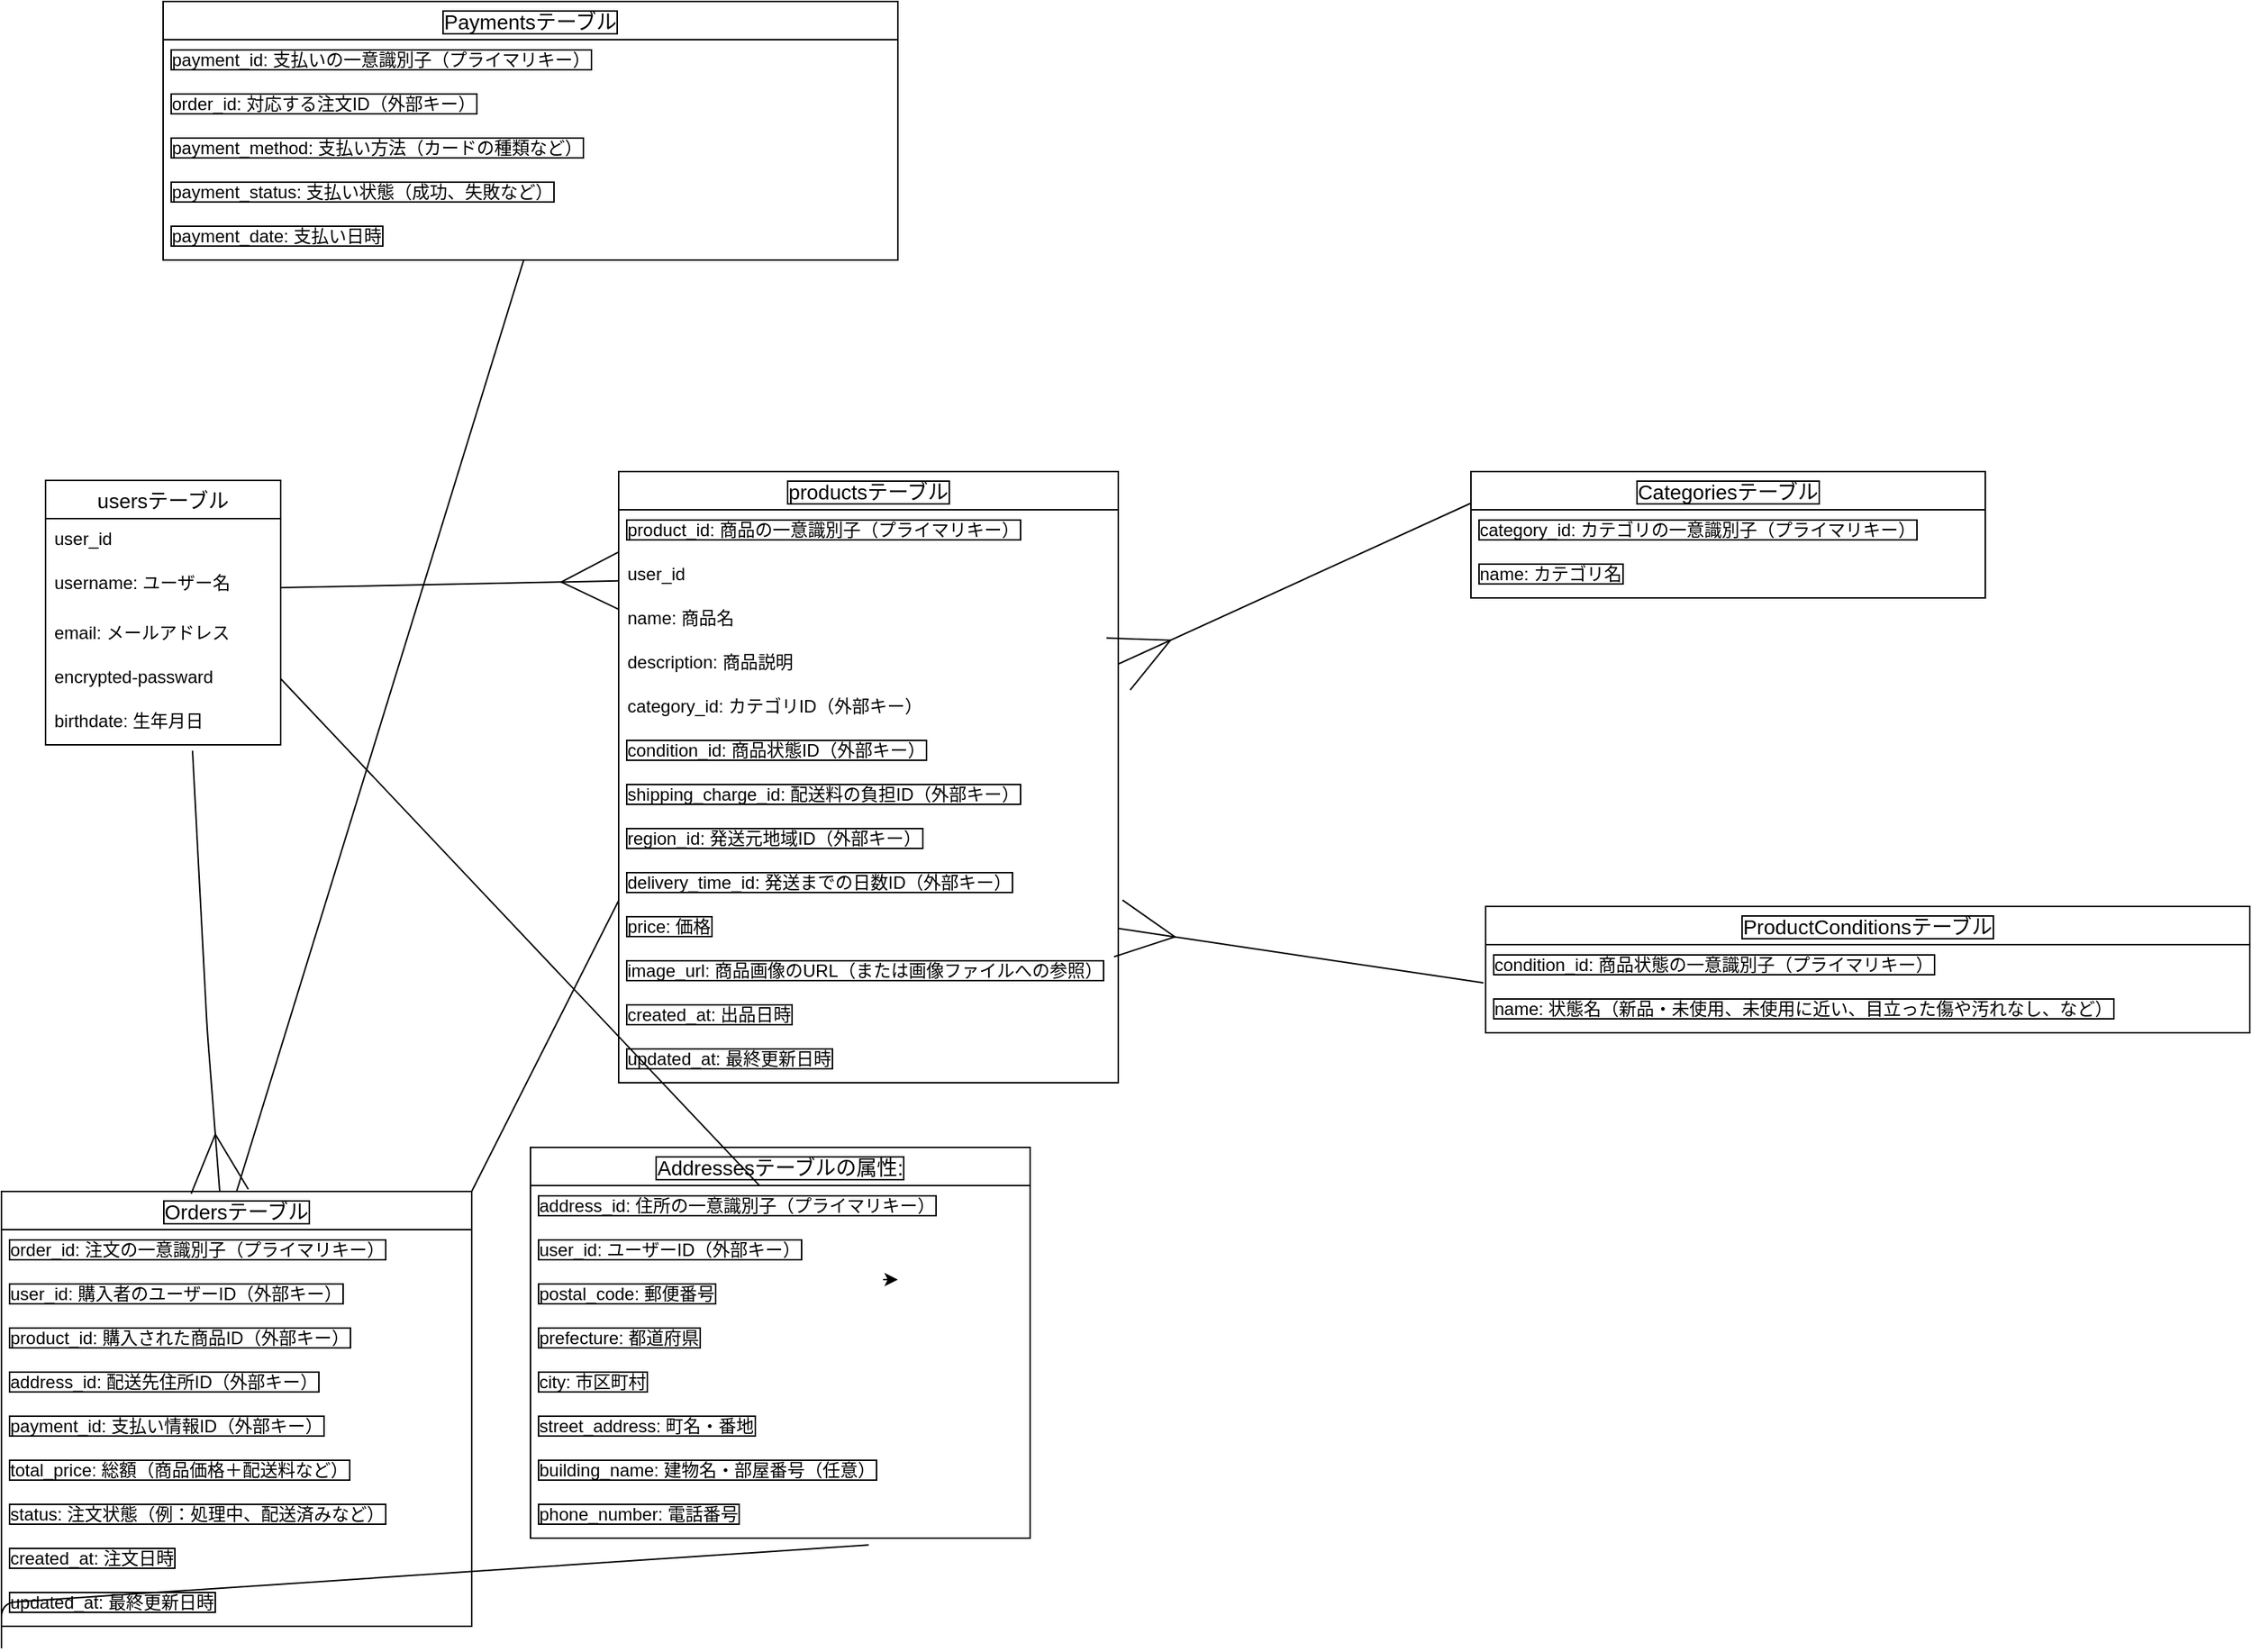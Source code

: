 <mxfile>
    <diagram id="hUaH-o56riBz07JDYcoc" name="ページ1">
        <mxGraphModel dx="152" dy="1603" grid="1" gridSize="10" guides="1" tooltips="1" connect="1" arrows="1" fold="1" page="1" pageScale="1" pageWidth="827" pageHeight="1169" math="0" shadow="0">
            <root>
                <mxCell id="0"/>
                <mxCell id="1" parent="0"/>
                <mxCell id="2" value="productsテーブル" style="swimlane;fontStyle=0;childLayout=stackLayout;horizontal=1;startSize=26;horizontalStack=0;resizeParent=1;resizeParentMax=0;resizeLast=0;collapsible=1;marginBottom=0;align=center;fontSize=14;labelBorderColor=default;" vertex="1" parent="1">
                    <mxGeometry x="450" y="80" width="340" height="416" as="geometry"/>
                </mxCell>
                <mxCell id="37" value="product_id: 商品の一意識別子（プライマリキー）" style="text;strokeColor=none;fillColor=none;spacingLeft=4;spacingRight=4;overflow=hidden;rotatable=0;points=[[0,0.5],[1,0.5]];portConstraint=eastwest;fontSize=12;labelBorderColor=default;" vertex="1" parent="2">
                    <mxGeometry y="26" width="340" height="30" as="geometry"/>
                </mxCell>
                <mxCell id="14" value="user_id&#10;&#10;" style="text;strokeColor=none;fillColor=none;spacingLeft=4;spacingRight=4;overflow=hidden;rotatable=0;points=[[0,0.5],[1,0.5]];portConstraint=eastwest;fontSize=12;" vertex="1" parent="2">
                    <mxGeometry y="56" width="340" height="30" as="geometry"/>
                </mxCell>
                <mxCell id="12" value="name: 商品名" style="text;strokeColor=none;fillColor=none;spacingLeft=4;spacingRight=4;overflow=hidden;rotatable=0;points=[[0,0.5],[1,0.5]];portConstraint=eastwest;fontSize=12;" vertex="1" parent="2">
                    <mxGeometry y="86" width="340" height="30" as="geometry"/>
                </mxCell>
                <mxCell id="6" value="description: 商品説明" style="text;strokeColor=none;fillColor=none;spacingLeft=4;spacingRight=4;overflow=hidden;rotatable=0;points=[[0,0.5],[1,0.5]];portConstraint=eastwest;fontSize=12;" vertex="1" parent="2">
                    <mxGeometry y="116" width="340" height="30" as="geometry"/>
                </mxCell>
                <mxCell id="5" value="category_id: カテゴリID（外部キー）" style="text;strokeColor=none;fillColor=none;spacingLeft=4;spacingRight=4;overflow=hidden;rotatable=0;points=[[0,0.5],[1,0.5]];portConstraint=eastwest;fontSize=12;" vertex="1" parent="2">
                    <mxGeometry y="146" width="340" height="30" as="geometry"/>
                </mxCell>
                <mxCell id="26" value="condition_id: 商品状態ID（外部キー）" style="text;strokeColor=none;fillColor=none;spacingLeft=4;spacingRight=4;overflow=hidden;rotatable=0;points=[[0,0.5],[1,0.5]];portConstraint=eastwest;fontSize=12;labelBorderColor=default;" vertex="1" parent="2">
                    <mxGeometry y="176" width="340" height="30" as="geometry"/>
                </mxCell>
                <mxCell id="27" value="shipping_charge_id: 配送料の負担ID（外部キー）" style="text;strokeColor=none;fillColor=none;spacingLeft=4;spacingRight=4;overflow=hidden;rotatable=0;points=[[0,0.5],[1,0.5]];portConstraint=eastwest;fontSize=12;labelBorderColor=default;" vertex="1" parent="2">
                    <mxGeometry y="206" width="340" height="30" as="geometry"/>
                </mxCell>
                <mxCell id="28" value="region_id: 発送元地域ID（外部キー）&#10;" style="text;strokeColor=none;fillColor=none;spacingLeft=4;spacingRight=4;overflow=hidden;rotatable=0;points=[[0,0.5],[1,0.5]];portConstraint=eastwest;fontSize=12;labelBorderColor=default;" vertex="1" parent="2">
                    <mxGeometry y="236" width="340" height="30" as="geometry"/>
                </mxCell>
                <mxCell id="29" value="delivery_time_id: 発送までの日数ID（外部キー）" style="text;strokeColor=none;fillColor=none;spacingLeft=4;spacingRight=4;overflow=hidden;rotatable=0;points=[[0,0.5],[1,0.5]];portConstraint=eastwest;fontSize=12;labelBorderColor=default;" vertex="1" parent="2">
                    <mxGeometry y="266" width="340" height="30" as="geometry"/>
                </mxCell>
                <mxCell id="33" value="price: 価格" style="text;strokeColor=none;fillColor=none;spacingLeft=4;spacingRight=4;overflow=hidden;rotatable=0;points=[[0,0.5],[1,0.5]];portConstraint=eastwest;fontSize=12;labelBorderColor=default;" vertex="1" parent="2">
                    <mxGeometry y="296" width="340" height="30" as="geometry"/>
                </mxCell>
                <mxCell id="34" value="image_url: 商品画像のURL（または画像ファイルへの参照）" style="text;strokeColor=none;fillColor=none;spacingLeft=4;spacingRight=4;overflow=hidden;rotatable=0;points=[[0,0.5],[1,0.5]];portConstraint=eastwest;fontSize=12;labelBorderColor=default;" vertex="1" parent="2">
                    <mxGeometry y="326" width="340" height="30" as="geometry"/>
                </mxCell>
                <mxCell id="35" value="created_at: 出品日時" style="text;strokeColor=none;fillColor=none;spacingLeft=4;spacingRight=4;overflow=hidden;rotatable=0;points=[[0,0.5],[1,0.5]];portConstraint=eastwest;fontSize=12;labelBorderColor=default;" vertex="1" parent="2">
                    <mxGeometry y="356" width="340" height="30" as="geometry"/>
                </mxCell>
                <mxCell id="36" value="updated_at: 最終更新日時&#10;" style="text;strokeColor=none;fillColor=none;spacingLeft=4;spacingRight=4;overflow=hidden;rotatable=0;points=[[0,0.5],[1,0.5]];portConstraint=eastwest;fontSize=12;labelBorderColor=default;" vertex="1" parent="2">
                    <mxGeometry y="386" width="340" height="30" as="geometry"/>
                </mxCell>
                <mxCell id="7" value="usersテーブル" style="swimlane;fontStyle=0;childLayout=stackLayout;horizontal=1;startSize=26;horizontalStack=0;resizeParent=1;resizeParentMax=0;resizeLast=0;collapsible=1;marginBottom=0;align=center;fontSize=14;" vertex="1" parent="1">
                    <mxGeometry x="60" y="86" width="160" height="180" as="geometry"/>
                </mxCell>
                <mxCell id="16" value="user_id" style="text;strokeColor=none;fillColor=none;spacingLeft=4;spacingRight=4;overflow=hidden;rotatable=0;points=[[0,0.5],[1,0.5]];portConstraint=eastwest;fontSize=12;" vertex="1" parent="7">
                    <mxGeometry y="26" width="160" height="30" as="geometry"/>
                </mxCell>
                <mxCell id="18" value="username: ユーザー名&#10;" style="text;strokeColor=none;fillColor=none;spacingLeft=4;spacingRight=4;overflow=hidden;rotatable=0;points=[[0,0.5],[1,0.5]];portConstraint=eastwest;fontSize=12;" vertex="1" parent="7">
                    <mxGeometry y="56" width="160" height="34" as="geometry"/>
                </mxCell>
                <mxCell id="19" value="email: メールアドレス&#10;" style="text;strokeColor=none;fillColor=none;spacingLeft=4;spacingRight=4;overflow=hidden;rotatable=0;points=[[0,0.5],[1,0.5]];portConstraint=eastwest;fontSize=12;" vertex="1" parent="7">
                    <mxGeometry y="90" width="160" height="30" as="geometry"/>
                </mxCell>
                <mxCell id="10" value="encrypted-passward" style="text;strokeColor=none;fillColor=none;spacingLeft=4;spacingRight=4;overflow=hidden;rotatable=0;points=[[0,0.5],[1,0.5]];portConstraint=eastwest;fontSize=12;" vertex="1" parent="7">
                    <mxGeometry y="120" width="160" height="30" as="geometry"/>
                </mxCell>
                <mxCell id="21" value="birthdate: 生年月日" style="text;strokeColor=none;fillColor=none;spacingLeft=4;spacingRight=4;overflow=hidden;rotatable=0;points=[[0,0.5],[1,0.5]];portConstraint=eastwest;fontSize=12;" vertex="1" parent="7">
                    <mxGeometry y="150" width="160" height="30" as="geometry"/>
                </mxCell>
                <mxCell id="82" style="edgeStyle=none;html=1;exitX=1;exitY=0;exitDx=0;exitDy=0;entryX=0;entryY=0.867;entryDx=0;entryDy=0;entryPerimeter=0;shadow=0;strokeWidth=1;startArrow=none;startFill=0;endArrow=none;endFill=0;startSize=37;endSize=37;" edge="1" parent="1" source="38" target="29">
                    <mxGeometry relative="1" as="geometry"/>
                </mxCell>
                <mxCell id="87" style="edgeStyle=none;html=1;exitX=0.5;exitY=0;exitDx=0;exitDy=0;shadow=0;strokeWidth=1;startArrow=none;startFill=0;endArrow=none;endFill=0;startSize=37;endSize=37;elbow=vertical;" edge="1" parent="1" source="38" target="64">
                    <mxGeometry relative="1" as="geometry"/>
                </mxCell>
                <mxCell id="38" value="Ordersテーブル" style="swimlane;fontStyle=0;childLayout=stackLayout;horizontal=1;startSize=26;horizontalStack=0;resizeParent=1;resizeParentMax=0;resizeLast=0;collapsible=1;marginBottom=0;align=center;fontSize=14;labelBorderColor=default;" vertex="1" parent="1">
                    <mxGeometry x="30" y="570" width="320" height="296" as="geometry"/>
                </mxCell>
                <mxCell id="39" value="order_id: 注文の一意識別子（プライマリキー）" style="text;strokeColor=none;fillColor=none;spacingLeft=4;spacingRight=4;overflow=hidden;rotatable=0;points=[[0,0.5],[1,0.5]];portConstraint=eastwest;fontSize=12;labelBorderColor=default;" vertex="1" parent="38">
                    <mxGeometry y="26" width="320" height="30" as="geometry"/>
                </mxCell>
                <mxCell id="40" value="user_id: 購入者のユーザーID（外部キー）" style="text;strokeColor=none;fillColor=none;spacingLeft=4;spacingRight=4;overflow=hidden;rotatable=0;points=[[0,0.5],[1,0.5]];portConstraint=eastwest;fontSize=12;labelBorderColor=default;" vertex="1" parent="38">
                    <mxGeometry y="56" width="320" height="30" as="geometry"/>
                </mxCell>
                <mxCell id="42" value="product_id: 購入された商品ID（外部キー）" style="text;strokeColor=none;fillColor=none;spacingLeft=4;spacingRight=4;overflow=hidden;rotatable=0;points=[[0,0.5],[1,0.5]];portConstraint=eastwest;fontSize=12;labelBorderColor=default;" vertex="1" parent="38">
                    <mxGeometry y="86" width="320" height="30" as="geometry"/>
                </mxCell>
                <mxCell id="41" value="address_id: 配送先住所ID（外部キー）" style="text;strokeColor=none;fillColor=none;spacingLeft=4;spacingRight=4;overflow=hidden;rotatable=0;points=[[0,0.5],[1,0.5]];portConstraint=eastwest;fontSize=12;labelBorderColor=default;" vertex="1" parent="38">
                    <mxGeometry y="116" width="320" height="30" as="geometry"/>
                </mxCell>
                <mxCell id="43" value="payment_id: 支払い情報ID（外部キー）" style="text;strokeColor=none;fillColor=none;spacingLeft=4;spacingRight=4;overflow=hidden;rotatable=0;points=[[0,0.5],[1,0.5]];portConstraint=eastwest;fontSize=12;labelBorderColor=default;" vertex="1" parent="38">
                    <mxGeometry y="146" width="320" height="30" as="geometry"/>
                </mxCell>
                <mxCell id="44" value="total_price: 総額（商品価格＋配送料など）" style="text;strokeColor=none;fillColor=none;spacingLeft=4;spacingRight=4;overflow=hidden;rotatable=0;points=[[0,0.5],[1,0.5]];portConstraint=eastwest;fontSize=12;labelBorderColor=default;" vertex="1" parent="38">
                    <mxGeometry y="176" width="320" height="30" as="geometry"/>
                </mxCell>
                <mxCell id="45" value="status: 注文状態（例：処理中、配送済みなど）&#10;" style="text;strokeColor=none;fillColor=none;spacingLeft=4;spacingRight=4;overflow=hidden;rotatable=0;points=[[0,0.5],[1,0.5]];portConstraint=eastwest;fontSize=12;labelBorderColor=default;" vertex="1" parent="38">
                    <mxGeometry y="206" width="320" height="30" as="geometry"/>
                </mxCell>
                <mxCell id="46" value="created_at: 注文日時&#10;" style="text;strokeColor=none;fillColor=none;spacingLeft=4;spacingRight=4;overflow=hidden;rotatable=0;points=[[0,0.5],[1,0.5]];portConstraint=eastwest;fontSize=12;labelBorderColor=default;" vertex="1" parent="38">
                    <mxGeometry y="236" width="320" height="30" as="geometry"/>
                </mxCell>
                <mxCell id="47" value="updated_at: 最終更新日時&#10;" style="text;strokeColor=none;fillColor=none;spacingLeft=4;spacingRight=4;overflow=hidden;rotatable=0;points=[[0,0.5],[1,0.5]];portConstraint=eastwest;fontSize=12;labelBorderColor=default;" vertex="1" parent="38">
                    <mxGeometry y="266" width="320" height="30" as="geometry"/>
                </mxCell>
                <mxCell id="53" style="edgeStyle=none;html=1;" edge="1" parent="1">
                    <mxGeometry relative="1" as="geometry">
                        <mxPoint x="640" y="630" as="targetPoint"/>
                        <mxPoint x="630" y="630" as="sourcePoint"/>
                    </mxGeometry>
                </mxCell>
                <mxCell id="49" value="Addressesテーブルの属性:" style="swimlane;fontStyle=0;childLayout=stackLayout;horizontal=1;startSize=26;horizontalStack=0;resizeParent=1;resizeParentMax=0;resizeLast=0;collapsible=1;marginBottom=0;align=center;fontSize=14;labelBorderColor=default;" vertex="1" parent="1">
                    <mxGeometry x="390" y="540" width="340" height="266" as="geometry"/>
                </mxCell>
                <mxCell id="50" value="address_id: 住所の一意識別子（プライマリキー）" style="text;strokeColor=none;fillColor=none;spacingLeft=4;spacingRight=4;overflow=hidden;rotatable=0;points=[[0,0.5],[1,0.5]];portConstraint=eastwest;fontSize=12;labelBorderColor=default;" vertex="1" parent="49">
                    <mxGeometry y="26" width="340" height="30" as="geometry"/>
                </mxCell>
                <mxCell id="51" value="user_id: ユーザーID（外部キー）" style="text;strokeColor=none;fillColor=none;spacingLeft=4;spacingRight=4;overflow=hidden;rotatable=0;points=[[0,0.5],[1,0.5]];portConstraint=eastwest;fontSize=12;labelBorderColor=default;" vertex="1" parent="49">
                    <mxGeometry y="56" width="340" height="30" as="geometry"/>
                </mxCell>
                <mxCell id="54" value="postal_code: 郵便番号" style="text;strokeColor=none;fillColor=none;spacingLeft=4;spacingRight=4;overflow=hidden;rotatable=0;points=[[0,0.5],[1,0.5]];portConstraint=eastwest;fontSize=12;labelBorderColor=default;" vertex="1" parent="49">
                    <mxGeometry y="86" width="340" height="30" as="geometry"/>
                </mxCell>
                <mxCell id="52" value="prefecture: 都道府県" style="text;strokeColor=none;fillColor=none;spacingLeft=4;spacingRight=4;overflow=hidden;rotatable=0;points=[[0,0.5],[1,0.5]];portConstraint=eastwest;fontSize=12;labelBorderColor=default;" vertex="1" parent="49">
                    <mxGeometry y="116" width="340" height="30" as="geometry"/>
                </mxCell>
                <mxCell id="55" value="city: 市区町村&#10;" style="text;strokeColor=none;fillColor=none;spacingLeft=4;spacingRight=4;overflow=hidden;rotatable=0;points=[[0,0.5],[1,0.5]];portConstraint=eastwest;fontSize=12;labelBorderColor=default;" vertex="1" parent="49">
                    <mxGeometry y="146" width="340" height="30" as="geometry"/>
                </mxCell>
                <mxCell id="56" value="street_address: 町名・番地&#10;" style="text;strokeColor=none;fillColor=none;spacingLeft=4;spacingRight=4;overflow=hidden;rotatable=0;points=[[0,0.5],[1,0.5]];portConstraint=eastwest;fontSize=12;labelBorderColor=default;" vertex="1" parent="49">
                    <mxGeometry y="176" width="340" height="30" as="geometry"/>
                </mxCell>
                <mxCell id="57" value="building_name: 建物名・部屋番号（任意）" style="text;strokeColor=none;fillColor=none;spacingLeft=4;spacingRight=4;overflow=hidden;rotatable=0;points=[[0,0.5],[1,0.5]];portConstraint=eastwest;fontSize=12;labelBorderColor=default;" vertex="1" parent="49">
                    <mxGeometry y="206" width="340" height="30" as="geometry"/>
                </mxCell>
                <mxCell id="58" value="phone_number: 電話番号" style="text;strokeColor=none;fillColor=none;spacingLeft=4;spacingRight=4;overflow=hidden;rotatable=0;points=[[0,0.5],[1,0.5]];portConstraint=eastwest;fontSize=12;labelBorderColor=default;" vertex="1" parent="49">
                    <mxGeometry y="236" width="340" height="30" as="geometry"/>
                </mxCell>
                <mxCell id="59" value="Paymentsテーブル" style="swimlane;fontStyle=0;childLayout=stackLayout;horizontal=1;startSize=26;horizontalStack=0;resizeParent=1;resizeParentMax=0;resizeLast=0;collapsible=1;marginBottom=0;align=center;fontSize=14;labelBorderColor=default;" vertex="1" parent="1">
                    <mxGeometry x="140" y="-240" width="500" height="176" as="geometry"/>
                </mxCell>
                <mxCell id="60" value="payment_id: 支払いの一意識別子（プライマリキー）" style="text;strokeColor=none;fillColor=none;spacingLeft=4;spacingRight=4;overflow=hidden;rotatable=0;points=[[0,0.5],[1,0.5]];portConstraint=eastwest;fontSize=12;labelBorderColor=default;" vertex="1" parent="59">
                    <mxGeometry y="26" width="500" height="30" as="geometry"/>
                </mxCell>
                <mxCell id="61" value="order_id: 対応する注文ID（外部キー）&#10;" style="text;strokeColor=none;fillColor=none;spacingLeft=4;spacingRight=4;overflow=hidden;rotatable=0;points=[[0,0.5],[1,0.5]];portConstraint=eastwest;fontSize=12;labelBorderColor=default;" vertex="1" parent="59">
                    <mxGeometry y="56" width="500" height="30" as="geometry"/>
                </mxCell>
                <mxCell id="62" value="payment_method: 支払い方法（カードの種類など）&#10;" style="text;strokeColor=none;fillColor=none;spacingLeft=4;spacingRight=4;overflow=hidden;rotatable=0;points=[[0,0.5],[1,0.5]];portConstraint=eastwest;fontSize=12;labelBorderColor=default;" vertex="1" parent="59">
                    <mxGeometry y="86" width="500" height="30" as="geometry"/>
                </mxCell>
                <mxCell id="63" value="payment_status: 支払い状態（成功、失敗など）" style="text;strokeColor=none;fillColor=none;spacingLeft=4;spacingRight=4;overflow=hidden;rotatable=0;points=[[0,0.5],[1,0.5]];portConstraint=eastwest;fontSize=12;labelBorderColor=default;" vertex="1" parent="59">
                    <mxGeometry y="116" width="500" height="30" as="geometry"/>
                </mxCell>
                <mxCell id="64" value="payment_date: 支払い日時" style="text;strokeColor=none;fillColor=none;spacingLeft=4;spacingRight=4;overflow=hidden;rotatable=0;points=[[0,0.5],[1,0.5]];portConstraint=eastwest;fontSize=12;labelBorderColor=default;" vertex="1" parent="59">
                    <mxGeometry y="146" width="500" height="30" as="geometry"/>
                </mxCell>
                <mxCell id="80" style="edgeStyle=none;html=1;exitX=0.625;exitY=1.133;exitDx=0;exitDy=0;shadow=0;startArrow=none;startFill=0;exitPerimeter=0;strokeWidth=1;endSize=37;startSize=37;endArrow=ERmany;endFill=0;" edge="1" parent="1" source="21" target="38">
                    <mxGeometry relative="1" as="geometry">
                        <Array as="points">
                            <mxPoint x="170" y="460"/>
                        </Array>
                    </mxGeometry>
                </mxCell>
                <mxCell id="84" style="elbow=vertical;html=1;exitX=0;exitY=0.5;exitDx=0;exitDy=0;entryX=0.677;entryY=1.155;entryDx=0;entryDy=0;entryPerimeter=0;shadow=0;strokeWidth=1;startArrow=none;startFill=0;endArrow=none;endFill=0;startSize=37;endSize=37;" edge="1" parent="1" target="58">
                    <mxGeometry relative="1" as="geometry">
                        <mxPoint x="30" y="881" as="sourcePoint"/>
                        <Array as="points">
                            <mxPoint x="30" y="850"/>
                        </Array>
                    </mxGeometry>
                </mxCell>
                <mxCell id="85" style="edgeStyle=none;html=1;exitX=1;exitY=0.5;exitDx=0;exitDy=0;shadow=0;strokeWidth=1;startArrow=none;startFill=0;endArrow=none;endFill=0;startSize=37;endSize=37;elbow=vertical;" edge="1" parent="1" source="10" target="50">
                    <mxGeometry relative="1" as="geometry"/>
                </mxCell>
                <mxCell id="86" style="edgeStyle=none;html=1;exitX=1;exitY=0.5;exitDx=0;exitDy=0;shadow=0;strokeWidth=1;startArrow=none;startFill=0;endArrow=ERmany;endFill=0;startSize=37;endSize=37;elbow=vertical;" edge="1" parent="1" source="18" target="14">
                    <mxGeometry relative="1" as="geometry"/>
                </mxCell>
                <mxCell id="88" value="Categoriesテーブル" style="swimlane;fontStyle=0;childLayout=stackLayout;horizontal=1;startSize=26;horizontalStack=0;resizeParent=1;resizeParentMax=0;resizeLast=0;collapsible=1;marginBottom=0;align=center;fontSize=14;labelBorderColor=default;" vertex="1" parent="1">
                    <mxGeometry x="1030" y="80" width="350" height="86" as="geometry"/>
                </mxCell>
                <mxCell id="89" value="category_id: カテゴリの一意識別子（プライマリキー）" style="text;strokeColor=none;fillColor=none;spacingLeft=4;spacingRight=4;overflow=hidden;rotatable=0;points=[[0,0.5],[1,0.5]];portConstraint=eastwest;fontSize=12;labelBorderColor=default;" vertex="1" parent="88">
                    <mxGeometry y="26" width="350" height="30" as="geometry"/>
                </mxCell>
                <mxCell id="90" value="name: カテゴリ名&#10;" style="text;strokeColor=none;fillColor=none;spacingLeft=4;spacingRight=4;overflow=hidden;rotatable=0;points=[[0,0.5],[1,0.5]];portConstraint=eastwest;fontSize=12;labelBorderColor=default;" vertex="1" parent="88">
                    <mxGeometry y="56" width="350" height="30" as="geometry"/>
                </mxCell>
                <mxCell id="92" value="ProductConditionsテーブル" style="swimlane;fontStyle=0;childLayout=stackLayout;horizontal=1;startSize=26;horizontalStack=0;resizeParent=1;resizeParentMax=0;resizeLast=0;collapsible=1;marginBottom=0;align=center;fontSize=14;labelBorderColor=default;" vertex="1" parent="1">
                    <mxGeometry x="1040" y="376" width="520" height="86" as="geometry"/>
                </mxCell>
                <mxCell id="94" value="condition_id: 商品状態の一意識別子（プライマリキー）" style="text;strokeColor=none;fillColor=none;spacingLeft=4;spacingRight=4;overflow=hidden;rotatable=0;points=[[0,0.5],[1,0.5]];portConstraint=eastwest;fontSize=12;labelBorderColor=default;" vertex="1" parent="92">
                    <mxGeometry y="26" width="520" height="30" as="geometry"/>
                </mxCell>
                <mxCell id="95" value="name: 状態名（新品・未使用、未使用に近い、目立った傷や汚れなし、など）&#10;" style="text;strokeColor=none;fillColor=none;spacingLeft=4;spacingRight=4;overflow=hidden;rotatable=0;points=[[0,0.5],[1,0.5]];portConstraint=eastwest;fontSize=12;labelBorderColor=default;" vertex="1" parent="92">
                    <mxGeometry y="56" width="520" height="30" as="geometry"/>
                </mxCell>
                <mxCell id="96" style="edgeStyle=none;html=1;exitX=1;exitY=0.5;exitDx=0;exitDy=0;entryX=0;entryY=0.25;entryDx=0;entryDy=0;shadow=0;strokeWidth=1;startArrow=ERmany;startFill=0;endArrow=none;endFill=0;startSize=37;endSize=37;elbow=vertical;" edge="1" parent="1" source="6" target="88">
                    <mxGeometry relative="1" as="geometry"/>
                </mxCell>
                <mxCell id="97" style="edgeStyle=none;html=1;exitX=1;exitY=0.5;exitDx=0;exitDy=0;entryX=-0.003;entryY=-0.133;entryDx=0;entryDy=0;entryPerimeter=0;shadow=0;strokeWidth=1;startArrow=ERmany;startFill=0;endArrow=none;endFill=0;startSize=37;endSize=37;elbow=vertical;" edge="1" parent="1" source="33" target="95">
                    <mxGeometry relative="1" as="geometry"/>
                </mxCell>
            </root>
        </mxGraphModel>
    </diagram>
</mxfile>